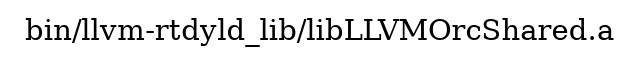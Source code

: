 digraph "bin/llvm-rtdyld_lib/libLLVMOrcShared.a" {
	label="bin/llvm-rtdyld_lib/libLLVMOrcShared.a";
	rankdir=LR;

}
